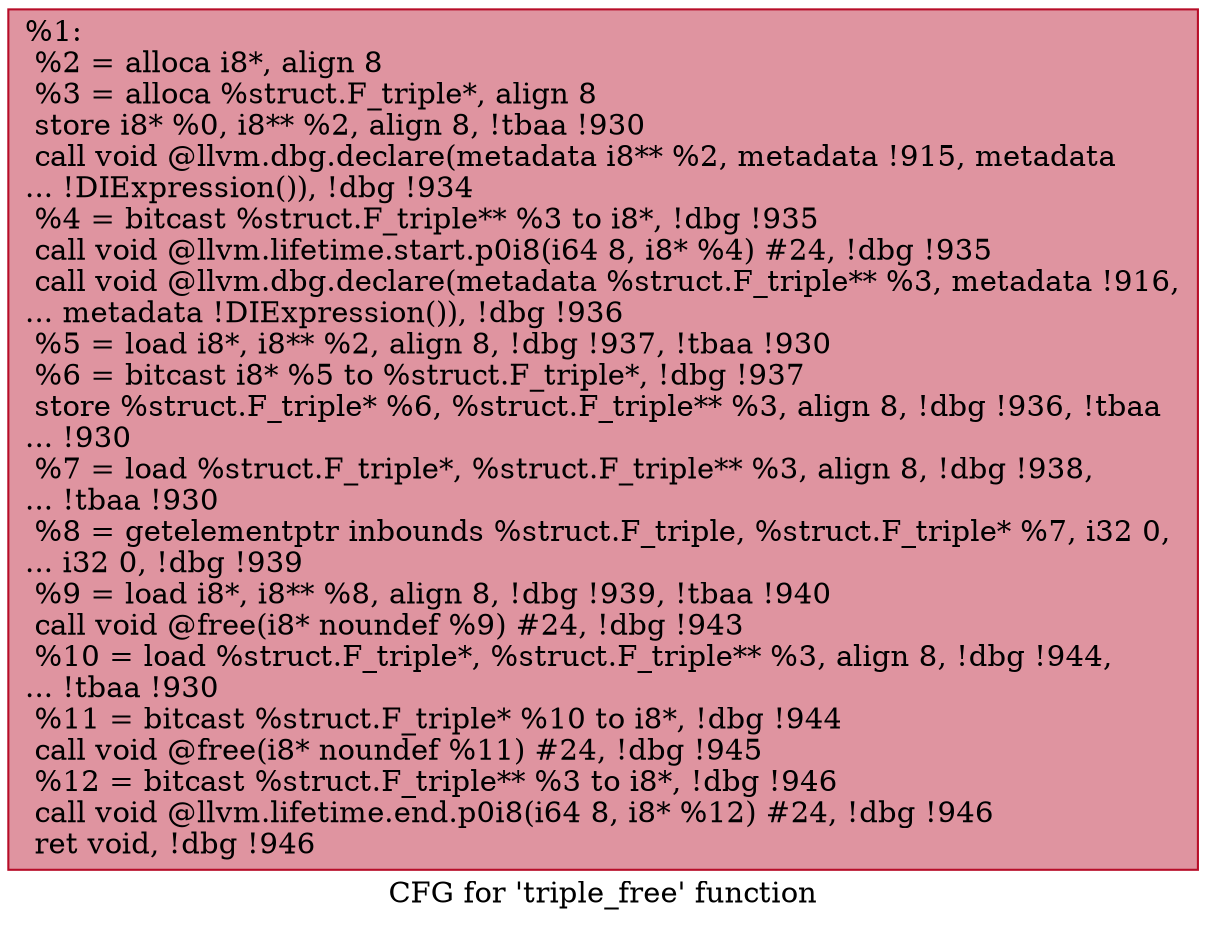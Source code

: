 digraph "CFG for 'triple_free' function" {
	label="CFG for 'triple_free' function";

	Node0xd20270 [shape=record,color="#b70d28ff", style=filled, fillcolor="#b70d2870",label="{%1:\l  %2 = alloca i8*, align 8\l  %3 = alloca %struct.F_triple*, align 8\l  store i8* %0, i8** %2, align 8, !tbaa !930\l  call void @llvm.dbg.declare(metadata i8** %2, metadata !915, metadata\l... !DIExpression()), !dbg !934\l  %4 = bitcast %struct.F_triple** %3 to i8*, !dbg !935\l  call void @llvm.lifetime.start.p0i8(i64 8, i8* %4) #24, !dbg !935\l  call void @llvm.dbg.declare(metadata %struct.F_triple** %3, metadata !916,\l... metadata !DIExpression()), !dbg !936\l  %5 = load i8*, i8** %2, align 8, !dbg !937, !tbaa !930\l  %6 = bitcast i8* %5 to %struct.F_triple*, !dbg !937\l  store %struct.F_triple* %6, %struct.F_triple** %3, align 8, !dbg !936, !tbaa\l... !930\l  %7 = load %struct.F_triple*, %struct.F_triple** %3, align 8, !dbg !938,\l... !tbaa !930\l  %8 = getelementptr inbounds %struct.F_triple, %struct.F_triple* %7, i32 0,\l... i32 0, !dbg !939\l  %9 = load i8*, i8** %8, align 8, !dbg !939, !tbaa !940\l  call void @free(i8* noundef %9) #24, !dbg !943\l  %10 = load %struct.F_triple*, %struct.F_triple** %3, align 8, !dbg !944,\l... !tbaa !930\l  %11 = bitcast %struct.F_triple* %10 to i8*, !dbg !944\l  call void @free(i8* noundef %11) #24, !dbg !945\l  %12 = bitcast %struct.F_triple** %3 to i8*, !dbg !946\l  call void @llvm.lifetime.end.p0i8(i64 8, i8* %12) #24, !dbg !946\l  ret void, !dbg !946\l}"];
}
